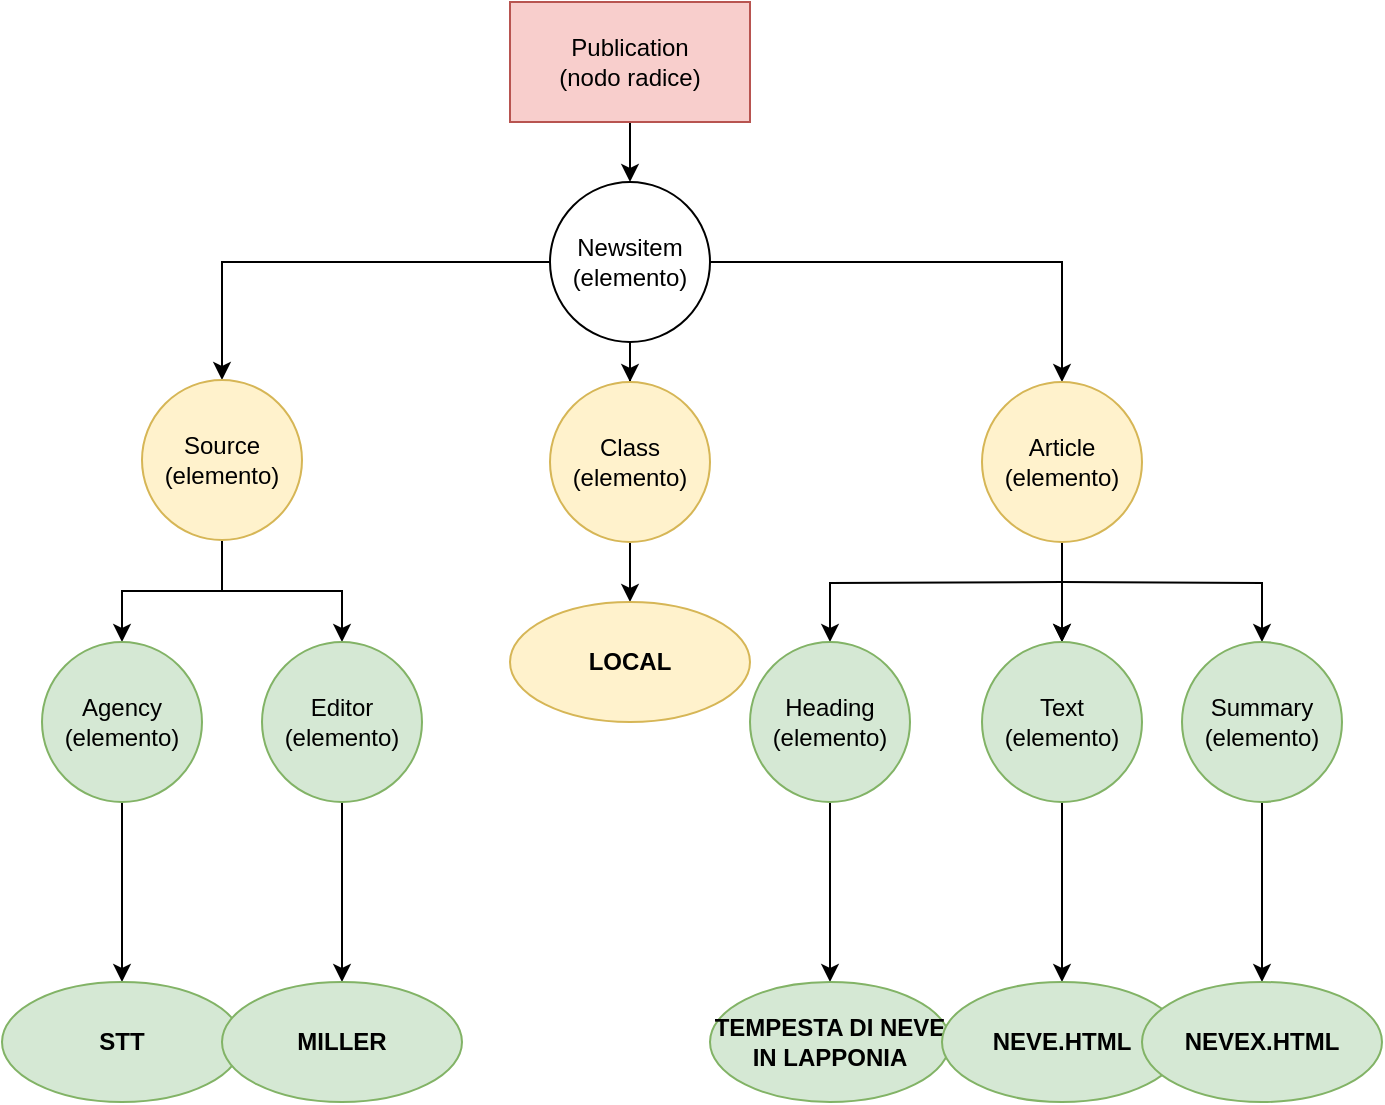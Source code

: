 <mxfile version="20.3.7" type="device"><diagram id="PyyQEpHSVIwm4ZSyVo6l" name="Pagina-1"><mxGraphModel dx="1038" dy="571" grid="1" gridSize="10" guides="1" tooltips="1" connect="1" arrows="1" fold="1" page="1" pageScale="1" pageWidth="827" pageHeight="1169" math="0" shadow="0"><root><mxCell id="0"/><mxCell id="1" parent="0"/><mxCell id="2tKAiBicaLZe7pGsg2Ye-5" value="" style="edgeStyle=orthogonalEdgeStyle;rounded=0;orthogonalLoop=1;jettySize=auto;html=1;" edge="1" parent="1" source="2tKAiBicaLZe7pGsg2Ye-1" target="2tKAiBicaLZe7pGsg2Ye-2"><mxGeometry relative="1" as="geometry"/></mxCell><mxCell id="2tKAiBicaLZe7pGsg2Ye-1" value="Publication&lt;br&gt;(nodo radice)" style="rounded=0;whiteSpace=wrap;html=1;fillColor=#f8cecc;strokeColor=#b85450;" vertex="1" parent="1"><mxGeometry x="354" y="30" width="120" height="60" as="geometry"/></mxCell><mxCell id="2tKAiBicaLZe7pGsg2Ye-6" value="" style="edgeStyle=orthogonalEdgeStyle;rounded=0;orthogonalLoop=1;jettySize=auto;html=1;" edge="1" parent="1" source="2tKAiBicaLZe7pGsg2Ye-2" target="2tKAiBicaLZe7pGsg2Ye-3"><mxGeometry relative="1" as="geometry"/></mxCell><mxCell id="2tKAiBicaLZe7pGsg2Ye-16" value="" style="edgeStyle=orthogonalEdgeStyle;rounded=0;orthogonalLoop=1;jettySize=auto;html=1;" edge="1" parent="1" source="2tKAiBicaLZe7pGsg2Ye-2" target="2tKAiBicaLZe7pGsg2Ye-15"><mxGeometry relative="1" as="geometry"/></mxCell><mxCell id="2tKAiBicaLZe7pGsg2Ye-18" value="" style="edgeStyle=orthogonalEdgeStyle;rounded=0;orthogonalLoop=1;jettySize=auto;html=1;" edge="1" parent="1" source="2tKAiBicaLZe7pGsg2Ye-2" target="2tKAiBicaLZe7pGsg2Ye-17"><mxGeometry relative="1" as="geometry"/></mxCell><mxCell id="2tKAiBicaLZe7pGsg2Ye-2" value="Newsitem&lt;br&gt;(elemento)" style="ellipse;whiteSpace=wrap;html=1;aspect=fixed;" vertex="1" parent="1"><mxGeometry x="374" y="120" width="80" height="80" as="geometry"/></mxCell><mxCell id="2tKAiBicaLZe7pGsg2Ye-11" value="" style="edgeStyle=orthogonalEdgeStyle;rounded=0;orthogonalLoop=1;jettySize=auto;html=1;" edge="1" parent="1" source="2tKAiBicaLZe7pGsg2Ye-3" target="2tKAiBicaLZe7pGsg2Ye-10"><mxGeometry relative="1" as="geometry"/></mxCell><mxCell id="2tKAiBicaLZe7pGsg2Ye-13" value="" style="edgeStyle=orthogonalEdgeStyle;rounded=0;orthogonalLoop=1;jettySize=auto;html=1;" edge="1" parent="1" source="2tKAiBicaLZe7pGsg2Ye-3" target="2tKAiBicaLZe7pGsg2Ye-12"><mxGeometry relative="1" as="geometry"/></mxCell><mxCell id="2tKAiBicaLZe7pGsg2Ye-3" value="Source&lt;br&gt;(elemento)" style="ellipse;whiteSpace=wrap;html=1;aspect=fixed;fillColor=#fff2cc;strokeColor=#d6b656;" vertex="1" parent="1"><mxGeometry x="170" y="219" width="80" height="80" as="geometry"/></mxCell><mxCell id="2tKAiBicaLZe7pGsg2Ye-32" value="" style="edgeStyle=orthogonalEdgeStyle;rounded=0;orthogonalLoop=1;jettySize=auto;html=1;" edge="1" parent="1" source="2tKAiBicaLZe7pGsg2Ye-10" target="2tKAiBicaLZe7pGsg2Ye-31"><mxGeometry relative="1" as="geometry"/></mxCell><mxCell id="2tKAiBicaLZe7pGsg2Ye-10" value="Agency&lt;br&gt;(elemento)" style="ellipse;whiteSpace=wrap;html=1;aspect=fixed;fillColor=#d5e8d4;strokeColor=#82b366;" vertex="1" parent="1"><mxGeometry x="120" y="350" width="80" height="80" as="geometry"/></mxCell><mxCell id="2tKAiBicaLZe7pGsg2Ye-34" value="" style="edgeStyle=orthogonalEdgeStyle;rounded=0;orthogonalLoop=1;jettySize=auto;html=1;" edge="1" parent="1" source="2tKAiBicaLZe7pGsg2Ye-12" target="2tKAiBicaLZe7pGsg2Ye-33"><mxGeometry relative="1" as="geometry"/></mxCell><mxCell id="2tKAiBicaLZe7pGsg2Ye-12" value="Editor&lt;br&gt;(elemento)" style="ellipse;whiteSpace=wrap;html=1;aspect=fixed;fillColor=#d5e8d4;strokeColor=#82b366;" vertex="1" parent="1"><mxGeometry x="230" y="350" width="80" height="80" as="geometry"/></mxCell><mxCell id="2tKAiBicaLZe7pGsg2Ye-14" style="edgeStyle=orthogonalEdgeStyle;rounded=0;orthogonalLoop=1;jettySize=auto;html=1;exitX=0.5;exitY=1;exitDx=0;exitDy=0;fillColor=#d5e8d4;strokeColor=#82b366;" edge="1" parent="1" source="2tKAiBicaLZe7pGsg2Ye-12" target="2tKAiBicaLZe7pGsg2Ye-12"><mxGeometry relative="1" as="geometry"/></mxCell><mxCell id="2tKAiBicaLZe7pGsg2Ye-42" value="" style="edgeStyle=orthogonalEdgeStyle;rounded=0;orthogonalLoop=1;jettySize=auto;html=1;" edge="1" parent="1" source="2tKAiBicaLZe7pGsg2Ye-15" target="2tKAiBicaLZe7pGsg2Ye-41"><mxGeometry relative="1" as="geometry"/></mxCell><mxCell id="2tKAiBicaLZe7pGsg2Ye-15" value="Class&lt;br&gt;(elemento)" style="ellipse;whiteSpace=wrap;html=1;aspect=fixed;fillColor=#fff2cc;strokeColor=#d6b656;" vertex="1" parent="1"><mxGeometry x="374" y="220" width="80" height="80" as="geometry"/></mxCell><mxCell id="2tKAiBicaLZe7pGsg2Ye-27" value="" style="edgeStyle=orthogonalEdgeStyle;rounded=0;orthogonalLoop=1;jettySize=auto;html=1;" edge="1" parent="1" source="2tKAiBicaLZe7pGsg2Ye-17" target="2tKAiBicaLZe7pGsg2Ye-21"><mxGeometry relative="1" as="geometry"/></mxCell><mxCell id="2tKAiBicaLZe7pGsg2Ye-28" value="" style="edgeStyle=orthogonalEdgeStyle;rounded=0;orthogonalLoop=1;jettySize=auto;html=1;" edge="1" parent="1" source="2tKAiBicaLZe7pGsg2Ye-17" target="2tKAiBicaLZe7pGsg2Ye-21"><mxGeometry relative="1" as="geometry"/></mxCell><mxCell id="2tKAiBicaLZe7pGsg2Ye-29" style="edgeStyle=orthogonalEdgeStyle;rounded=0;orthogonalLoop=1;jettySize=auto;html=1;" edge="1" parent="1" target="2tKAiBicaLZe7pGsg2Ye-25"><mxGeometry relative="1" as="geometry"><mxPoint x="630" y="320" as="sourcePoint"/></mxGeometry></mxCell><mxCell id="2tKAiBicaLZe7pGsg2Ye-30" style="edgeStyle=orthogonalEdgeStyle;rounded=0;orthogonalLoop=1;jettySize=auto;html=1;entryX=0.5;entryY=0;entryDx=0;entryDy=0;" edge="1" parent="1" target="2tKAiBicaLZe7pGsg2Ye-19"><mxGeometry relative="1" as="geometry"><mxPoint x="630" y="320" as="sourcePoint"/></mxGeometry></mxCell><mxCell id="2tKAiBicaLZe7pGsg2Ye-17" value="Article&lt;br&gt;(elemento)" style="ellipse;whiteSpace=wrap;html=1;aspect=fixed;fillColor=#fff2cc;strokeColor=#d6b656;" vertex="1" parent="1"><mxGeometry x="590" y="220" width="80" height="80" as="geometry"/></mxCell><mxCell id="2tKAiBicaLZe7pGsg2Ye-36" value="" style="edgeStyle=orthogonalEdgeStyle;rounded=0;orthogonalLoop=1;jettySize=auto;html=1;" edge="1" parent="1" source="2tKAiBicaLZe7pGsg2Ye-19" target="2tKAiBicaLZe7pGsg2Ye-35"><mxGeometry relative="1" as="geometry"/></mxCell><mxCell id="2tKAiBicaLZe7pGsg2Ye-19" value="Heading&lt;br&gt;(elemento)" style="ellipse;whiteSpace=wrap;html=1;aspect=fixed;fillColor=#d5e8d4;strokeColor=#82b366;" vertex="1" parent="1"><mxGeometry x="474" y="350" width="80" height="80" as="geometry"/></mxCell><mxCell id="2tKAiBicaLZe7pGsg2Ye-38" value="" style="edgeStyle=orthogonalEdgeStyle;rounded=0;orthogonalLoop=1;jettySize=auto;html=1;" edge="1" parent="1" source="2tKAiBicaLZe7pGsg2Ye-21" target="2tKAiBicaLZe7pGsg2Ye-37"><mxGeometry relative="1" as="geometry"/></mxCell><mxCell id="2tKAiBicaLZe7pGsg2Ye-21" value="Text&lt;br&gt;(elemento)" style="ellipse;whiteSpace=wrap;html=1;aspect=fixed;fillColor=#d5e8d4;strokeColor=#82b366;" vertex="1" parent="1"><mxGeometry x="590" y="350" width="80" height="80" as="geometry"/></mxCell><mxCell id="2tKAiBicaLZe7pGsg2Ye-40" value="" style="edgeStyle=orthogonalEdgeStyle;rounded=0;orthogonalLoop=1;jettySize=auto;html=1;" edge="1" parent="1" source="2tKAiBicaLZe7pGsg2Ye-25" target="2tKAiBicaLZe7pGsg2Ye-39"><mxGeometry relative="1" as="geometry"/></mxCell><mxCell id="2tKAiBicaLZe7pGsg2Ye-25" value="Summary&lt;br&gt;(elemento)" style="ellipse;whiteSpace=wrap;html=1;aspect=fixed;fillColor=#d5e8d4;strokeColor=#82b366;" vertex="1" parent="1"><mxGeometry x="690" y="350" width="80" height="80" as="geometry"/></mxCell><mxCell id="2tKAiBicaLZe7pGsg2Ye-31" value="&lt;b&gt;STT&lt;/b&gt;" style="ellipse;whiteSpace=wrap;html=1;fillColor=#d5e8d4;strokeColor=#82b366;" vertex="1" parent="1"><mxGeometry x="100" y="520" width="120" height="60" as="geometry"/></mxCell><mxCell id="2tKAiBicaLZe7pGsg2Ye-33" value="&lt;b&gt;MILLER&lt;/b&gt;" style="ellipse;whiteSpace=wrap;html=1;fillColor=#d5e8d4;strokeColor=#82b366;" vertex="1" parent="1"><mxGeometry x="210" y="520" width="120" height="60" as="geometry"/></mxCell><mxCell id="2tKAiBicaLZe7pGsg2Ye-35" value="&lt;b&gt;TEMPESTA DI NEVE IN LAPPONIA&lt;/b&gt;" style="ellipse;whiteSpace=wrap;html=1;fillColor=#d5e8d4;strokeColor=#82b366;" vertex="1" parent="1"><mxGeometry x="454" y="520" width="120" height="60" as="geometry"/></mxCell><mxCell id="2tKAiBicaLZe7pGsg2Ye-37" value="&lt;b&gt;NEVE.HTML&lt;/b&gt;" style="ellipse;whiteSpace=wrap;html=1;fillColor=#d5e8d4;strokeColor=#82b366;" vertex="1" parent="1"><mxGeometry x="570" y="520" width="120" height="60" as="geometry"/></mxCell><mxCell id="2tKAiBicaLZe7pGsg2Ye-39" value="&lt;b&gt;NEVEX.HTML&lt;/b&gt;" style="ellipse;whiteSpace=wrap;html=1;fillColor=#d5e8d4;strokeColor=#82b366;" vertex="1" parent="1"><mxGeometry x="670" y="520" width="120" height="60" as="geometry"/></mxCell><mxCell id="2tKAiBicaLZe7pGsg2Ye-41" value="&lt;b&gt;LOCAL&lt;/b&gt;" style="ellipse;whiteSpace=wrap;html=1;fillColor=#fff2cc;strokeColor=#d6b656;" vertex="1" parent="1"><mxGeometry x="354" y="330" width="120" height="60" as="geometry"/></mxCell></root></mxGraphModel></diagram></mxfile>